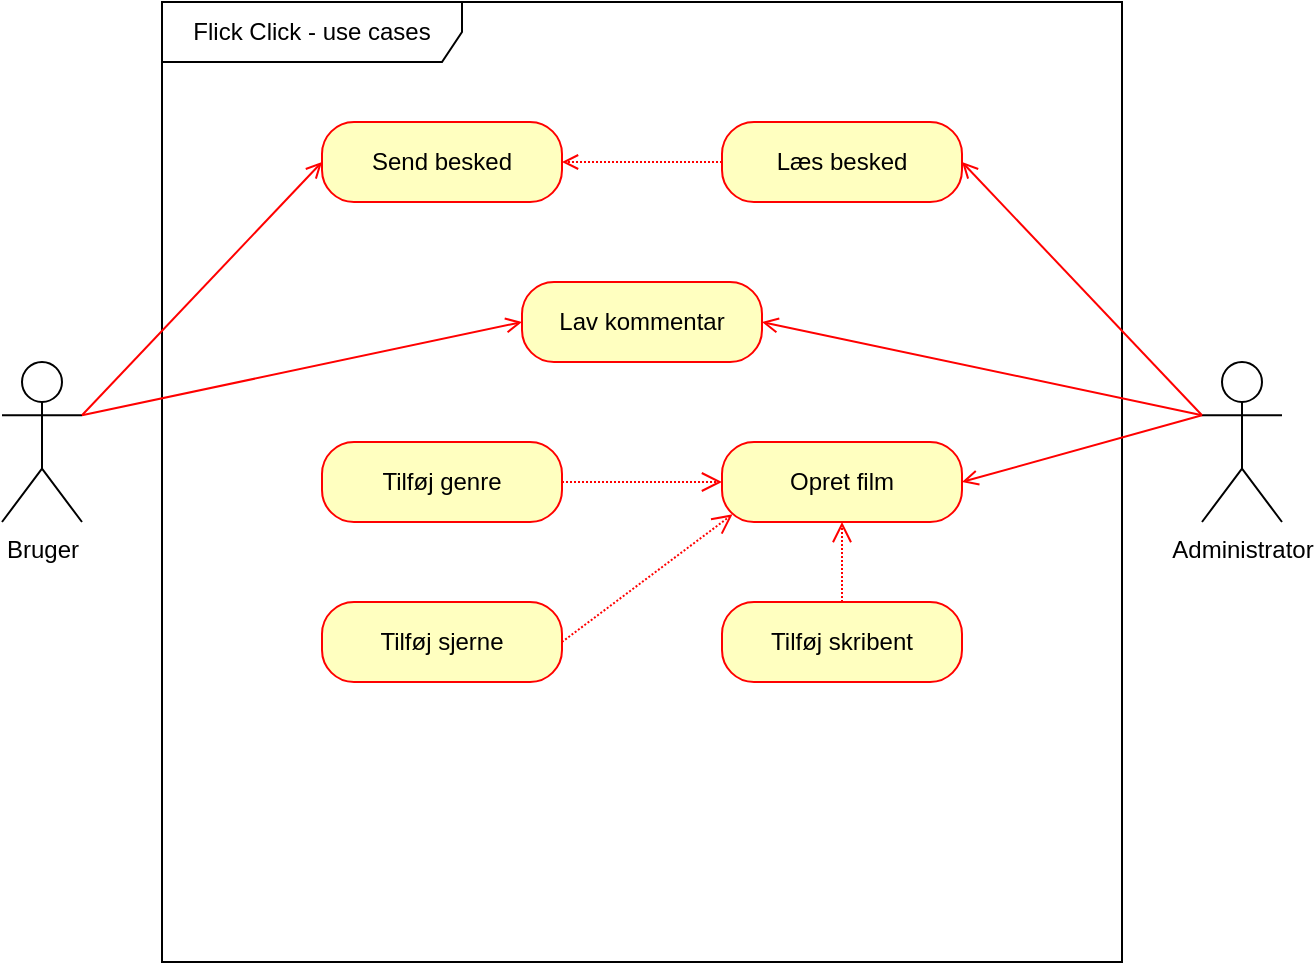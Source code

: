 <mxfile version="14.1.8" type="device"><diagram id="C5RBs43oDa-KdzZeNtuy" name="Page-1"><mxGraphModel dx="1178" dy="669" grid="1" gridSize="10" guides="1" tooltips="1" connect="1" arrows="1" fold="1" page="1" pageScale="1" pageWidth="827" pageHeight="1169" math="0" shadow="0"><root><mxCell id="WIyWlLk6GJQsqaUBKTNV-0"/><mxCell id="WIyWlLk6GJQsqaUBKTNV-1" parent="WIyWlLk6GJQsqaUBKTNV-0"/><mxCell id="DU1y5PTDhWk1cPD87DPZ-0" value="Bruger" style="shape=umlActor;verticalLabelPosition=bottom;verticalAlign=top;html=1;outlineConnect=0;" vertex="1" parent="WIyWlLk6GJQsqaUBKTNV-1"><mxGeometry x="80" y="320" width="40" height="80" as="geometry"/></mxCell><mxCell id="DU1y5PTDhWk1cPD87DPZ-1" value="Administrator" style="shape=umlActor;verticalLabelPosition=bottom;verticalAlign=top;html=1;outlineConnect=0;" vertex="1" parent="WIyWlLk6GJQsqaUBKTNV-1"><mxGeometry x="680" y="320" width="40" height="80" as="geometry"/></mxCell><mxCell id="DU1y5PTDhWk1cPD87DPZ-4" value="Flick Click - use cases" style="shape=umlFrame;whiteSpace=wrap;html=1;width=150;height=30;" vertex="1" parent="WIyWlLk6GJQsqaUBKTNV-1"><mxGeometry x="160" y="140" width="480" height="480" as="geometry"/></mxCell><mxCell id="DU1y5PTDhWk1cPD87DPZ-7" value="Send besked" style="rounded=1;whiteSpace=wrap;html=1;arcSize=40;fontColor=#000000;fillColor=#ffffc0;strokeColor=#ff0000;" vertex="1" parent="WIyWlLk6GJQsqaUBKTNV-1"><mxGeometry x="240" y="200" width="120" height="40" as="geometry"/></mxCell><mxCell id="DU1y5PTDhWk1cPD87DPZ-8" value="" style="html=1;verticalAlign=bottom;endArrow=none;endSize=8;strokeColor=#ff0000;entryX=1;entryY=0.333;entryDx=0;entryDy=0;entryPerimeter=0;startArrow=open;startFill=0;endFill=0;rounded=1;exitX=0;exitY=0.5;exitDx=0;exitDy=0;" edge="1" source="DU1y5PTDhWk1cPD87DPZ-7" parent="WIyWlLk6GJQsqaUBKTNV-1" target="DU1y5PTDhWk1cPD87DPZ-0"><mxGeometry relative="1" as="geometry"><mxPoint x="300" y="300" as="targetPoint"/></mxGeometry></mxCell><mxCell id="DU1y5PTDhWk1cPD87DPZ-12" style="edgeStyle=none;rounded=1;orthogonalLoop=1;jettySize=auto;html=1;entryX=1;entryY=0.5;entryDx=0;entryDy=0;startArrow=none;startFill=0;endArrow=open;endFill=0;dashed=1;dashPattern=1 1;strokeColor=#FF0000;" edge="1" parent="WIyWlLk6GJQsqaUBKTNV-1" source="DU1y5PTDhWk1cPD87DPZ-10" target="DU1y5PTDhWk1cPD87DPZ-7"><mxGeometry relative="1" as="geometry"/></mxCell><mxCell id="DU1y5PTDhWk1cPD87DPZ-10" value="Læs besked" style="rounded=1;whiteSpace=wrap;html=1;arcSize=40;fontColor=#000000;fillColor=#ffffc0;strokeColor=#ff0000;" vertex="1" parent="WIyWlLk6GJQsqaUBKTNV-1"><mxGeometry x="440" y="200" width="120" height="40" as="geometry"/></mxCell><mxCell id="DU1y5PTDhWk1cPD87DPZ-11" value="" style="html=1;verticalAlign=bottom;endArrow=none;endSize=8;strokeColor=#ff0000;entryX=0;entryY=0.333;entryDx=0;entryDy=0;entryPerimeter=0;startArrow=open;startFill=0;endFill=0;exitX=1;exitY=0.5;exitDx=0;exitDy=0;" edge="1" source="DU1y5PTDhWk1cPD87DPZ-10" parent="WIyWlLk6GJQsqaUBKTNV-1" target="DU1y5PTDhWk1cPD87DPZ-1"><mxGeometry relative="1" as="geometry"><mxPoint x="540" y="300" as="targetPoint"/></mxGeometry></mxCell><mxCell id="DU1y5PTDhWk1cPD87DPZ-15" style="edgeStyle=none;rounded=1;orthogonalLoop=1;jettySize=auto;html=1;exitX=1;exitY=0.5;exitDx=0;exitDy=0;entryX=0;entryY=0.333;entryDx=0;entryDy=0;entryPerimeter=0;startArrow=open;startFill=0;endArrow=none;endFill=0;strokeColor=#FF0000;" edge="1" parent="WIyWlLk6GJQsqaUBKTNV-1" source="DU1y5PTDhWk1cPD87DPZ-13" target="DU1y5PTDhWk1cPD87DPZ-1"><mxGeometry relative="1" as="geometry"/></mxCell><mxCell id="DU1y5PTDhWk1cPD87DPZ-13" value="Lav kommentar" style="rounded=1;whiteSpace=wrap;html=1;arcSize=40;fontColor=#000000;fillColor=#ffffc0;strokeColor=#ff0000;" vertex="1" parent="WIyWlLk6GJQsqaUBKTNV-1"><mxGeometry x="340" y="280" width="120" height="40" as="geometry"/></mxCell><mxCell id="DU1y5PTDhWk1cPD87DPZ-14" value="" style="html=1;verticalAlign=bottom;endArrow=none;endSize=8;strokeColor=#ff0000;entryX=1;entryY=0.333;entryDx=0;entryDy=0;entryPerimeter=0;startArrow=open;startFill=0;endFill=0;exitX=0;exitY=0.5;exitDx=0;exitDy=0;" edge="1" source="DU1y5PTDhWk1cPD87DPZ-13" parent="WIyWlLk6GJQsqaUBKTNV-1" target="DU1y5PTDhWk1cPD87DPZ-0"><mxGeometry relative="1" as="geometry"><mxPoint x="300" y="380" as="targetPoint"/></mxGeometry></mxCell><mxCell id="DU1y5PTDhWk1cPD87DPZ-16" value="Opret film" style="rounded=1;whiteSpace=wrap;html=1;arcSize=40;fontColor=#000000;fillColor=#ffffc0;strokeColor=#ff0000;" vertex="1" parent="WIyWlLk6GJQsqaUBKTNV-1"><mxGeometry x="440" y="360" width="120" height="40" as="geometry"/></mxCell><mxCell id="DU1y5PTDhWk1cPD87DPZ-17" value="" style="html=1;verticalAlign=bottom;endArrow=none;endSize=8;strokeColor=#ff0000;startArrow=open;startFill=0;endFill=0;exitX=1;exitY=0.5;exitDx=0;exitDy=0;entryX=0;entryY=0.333;entryDx=0;entryDy=0;entryPerimeter=0;" edge="1" source="DU1y5PTDhWk1cPD87DPZ-16" parent="WIyWlLk6GJQsqaUBKTNV-1" target="DU1y5PTDhWk1cPD87DPZ-1"><mxGeometry relative="1" as="geometry"><mxPoint x="680" y="350" as="targetPoint"/></mxGeometry></mxCell><mxCell id="DU1y5PTDhWk1cPD87DPZ-18" value="Tilføj genre" style="rounded=1;whiteSpace=wrap;html=1;arcSize=40;fontColor=#000000;fillColor=#ffffc0;strokeColor=#ff0000;" vertex="1" parent="WIyWlLk6GJQsqaUBKTNV-1"><mxGeometry x="240" y="360" width="120" height="40" as="geometry"/></mxCell><mxCell id="DU1y5PTDhWk1cPD87DPZ-19" value="" style="edgeStyle=orthogonalEdgeStyle;html=1;verticalAlign=bottom;endArrow=open;endSize=8;entryX=0;entryY=0.5;entryDx=0;entryDy=0;dashed=1;strokeColor=#FF0000;dashPattern=1 1;" edge="1" source="DU1y5PTDhWk1cPD87DPZ-18" parent="WIyWlLk6GJQsqaUBKTNV-1" target="DU1y5PTDhWk1cPD87DPZ-16"><mxGeometry relative="1" as="geometry"><mxPoint x="340" y="460" as="targetPoint"/></mxGeometry></mxCell><mxCell id="DU1y5PTDhWk1cPD87DPZ-20" value="Tilføj sjerne" style="rounded=1;whiteSpace=wrap;html=1;arcSize=40;fontColor=#000000;fillColor=#ffffc0;strokeColor=#ff0000;" vertex="1" parent="WIyWlLk6GJQsqaUBKTNV-1"><mxGeometry x="240" y="440" width="120" height="40" as="geometry"/></mxCell><mxCell id="DU1y5PTDhWk1cPD87DPZ-21" value="" style="html=1;verticalAlign=bottom;endArrow=open;endSize=8;strokeColor=#ff0000;dashed=1;dashPattern=1 1;entryX=0.044;entryY=0.904;entryDx=0;entryDy=0;exitX=1;exitY=0.5;exitDx=0;exitDy=0;entryPerimeter=0;" edge="1" source="DU1y5PTDhWk1cPD87DPZ-20" parent="WIyWlLk6GJQsqaUBKTNV-1" target="DU1y5PTDhWk1cPD87DPZ-16"><mxGeometry relative="1" as="geometry"><mxPoint x="340" y="540" as="targetPoint"/></mxGeometry></mxCell><mxCell id="DU1y5PTDhWk1cPD87DPZ-23" value="Tilføj skribent" style="rounded=1;whiteSpace=wrap;html=1;arcSize=40;fontColor=#000000;fillColor=#ffffc0;strokeColor=#ff0000;" vertex="1" parent="WIyWlLk6GJQsqaUBKTNV-1"><mxGeometry x="440" y="440" width="120" height="40" as="geometry"/></mxCell><mxCell id="DU1y5PTDhWk1cPD87DPZ-24" value="" style="edgeStyle=orthogonalEdgeStyle;html=1;verticalAlign=bottom;endArrow=open;endSize=8;strokeColor=#ff0000;dashed=1;dashPattern=1 1;exitX=0.5;exitY=0;exitDx=0;exitDy=0;entryX=0.5;entryY=1;entryDx=0;entryDy=0;" edge="1" source="DU1y5PTDhWk1cPD87DPZ-23" parent="WIyWlLk6GJQsqaUBKTNV-1" target="DU1y5PTDhWk1cPD87DPZ-16"><mxGeometry relative="1" as="geometry"><mxPoint x="500" y="540" as="targetPoint"/></mxGeometry></mxCell></root></mxGraphModel></diagram></mxfile>